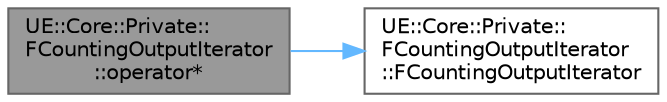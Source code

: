 digraph "UE::Core::Private::FCountingOutputIterator::operator*"
{
 // INTERACTIVE_SVG=YES
 // LATEX_PDF_SIZE
  bgcolor="transparent";
  edge [fontname=Helvetica,fontsize=10,labelfontname=Helvetica,labelfontsize=10];
  node [fontname=Helvetica,fontsize=10,shape=box,height=0.2,width=0.4];
  rankdir="LR";
  Node1 [id="Node000001",label="UE::Core::Private::\lFCountingOutputIterator\l::operator*",height=0.2,width=0.4,color="gray40", fillcolor="grey60", style="filled", fontcolor="black",tooltip=" "];
  Node1 -> Node2 [id="edge1_Node000001_Node000002",color="steelblue1",style="solid",tooltip=" "];
  Node2 [id="Node000002",label="UE::Core::Private::\lFCountingOutputIterator\l::FCountingOutputIterator",height=0.2,width=0.4,color="grey40", fillcolor="white", style="filled",URL="$df/dcb/structUE_1_1Core_1_1Private_1_1FCountingOutputIterator.html#a3def6a985e1dc767f58593756967f885",tooltip=" "];
}
